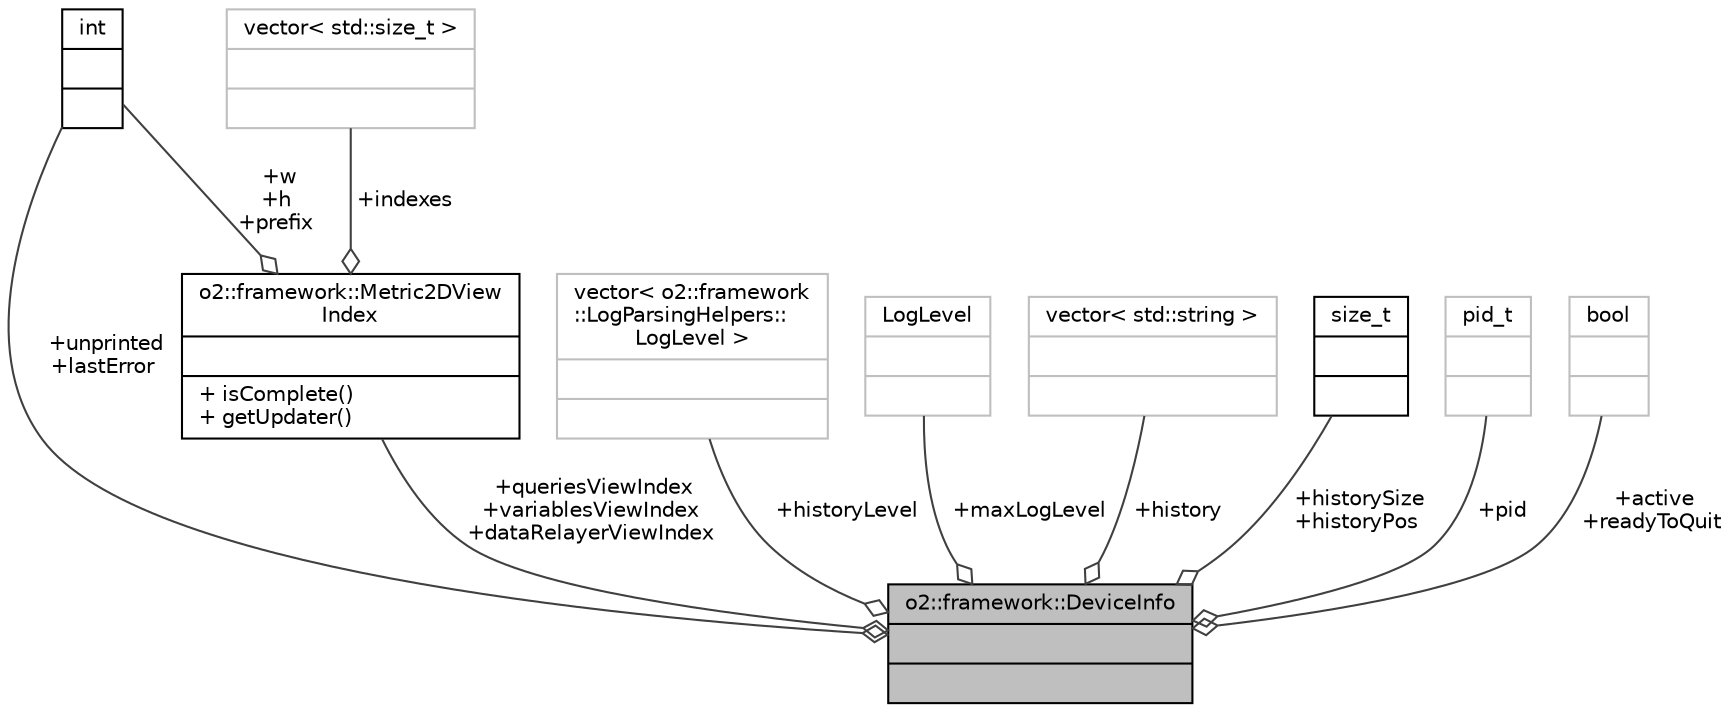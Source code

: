 digraph "o2::framework::DeviceInfo"
{
 // INTERACTIVE_SVG=YES
  bgcolor="transparent";
  edge [fontname="Helvetica",fontsize="10",labelfontname="Helvetica",labelfontsize="10"];
  node [fontname="Helvetica",fontsize="10",shape=record];
  Node1 [label="{o2::framework::DeviceInfo\n||}",height=0.2,width=0.4,color="black", fillcolor="grey75", style="filled" fontcolor="black"];
  Node2 -> Node1 [color="grey25",fontsize="10",style="solid",label=" +queriesViewIndex\n+variablesViewIndex\n+dataRelayerViewIndex" ,arrowhead="odiamond",fontname="Helvetica"];
  Node2 [label="{o2::framework::Metric2DView\lIndex\n||+ isComplete()\l+ getUpdater()\l}",height=0.2,width=0.4,color="black",URL="$d6/d43/structo2_1_1framework_1_1Metric2DViewIndex.html"];
  Node3 -> Node2 [color="grey25",fontsize="10",style="solid",label=" +w\n+h\n+prefix" ,arrowhead="odiamond",fontname="Helvetica"];
  Node3 [label="{int\n||}",height=0.2,width=0.4,color="black",URL="$d1/da0/classint.html"];
  Node4 -> Node2 [color="grey25",fontsize="10",style="solid",label=" +indexes" ,arrowhead="odiamond",fontname="Helvetica"];
  Node4 [label="{vector\< std::size_t \>\n||}",height=0.2,width=0.4,color="grey75"];
  Node5 -> Node1 [color="grey25",fontsize="10",style="solid",label=" +historyLevel" ,arrowhead="odiamond",fontname="Helvetica"];
  Node5 [label="{vector\< o2::framework\l::LogParsingHelpers::\lLogLevel \>\n||}",height=0.2,width=0.4,color="grey75"];
  Node6 -> Node1 [color="grey25",fontsize="10",style="solid",label=" +maxLogLevel" ,arrowhead="odiamond",fontname="Helvetica"];
  Node6 [label="{LogLevel\n||}",height=0.2,width=0.4,color="grey75"];
  Node7 -> Node1 [color="grey25",fontsize="10",style="solid",label=" +history" ,arrowhead="odiamond",fontname="Helvetica"];
  Node7 [label="{vector\< std::string \>\n||}",height=0.2,width=0.4,color="grey75"];
  Node8 -> Node1 [color="grey25",fontsize="10",style="solid",label=" +historySize\n+historyPos" ,arrowhead="odiamond",fontname="Helvetica"];
  Node8 [label="{size_t\n||}",height=0.2,width=0.4,color="black",URL="$dd/de2/classsize__t.html"];
  Node3 -> Node1 [color="grey25",fontsize="10",style="solid",label=" +unprinted\n+lastError" ,arrowhead="odiamond",fontname="Helvetica"];
  Node9 -> Node1 [color="grey25",fontsize="10",style="solid",label=" +pid" ,arrowhead="odiamond",fontname="Helvetica"];
  Node9 [label="{pid_t\n||}",height=0.2,width=0.4,color="grey75"];
  Node10 -> Node1 [color="grey25",fontsize="10",style="solid",label=" +active\n+readyToQuit" ,arrowhead="odiamond",fontname="Helvetica"];
  Node10 [label="{bool\n||}",height=0.2,width=0.4,color="grey75"];
}
